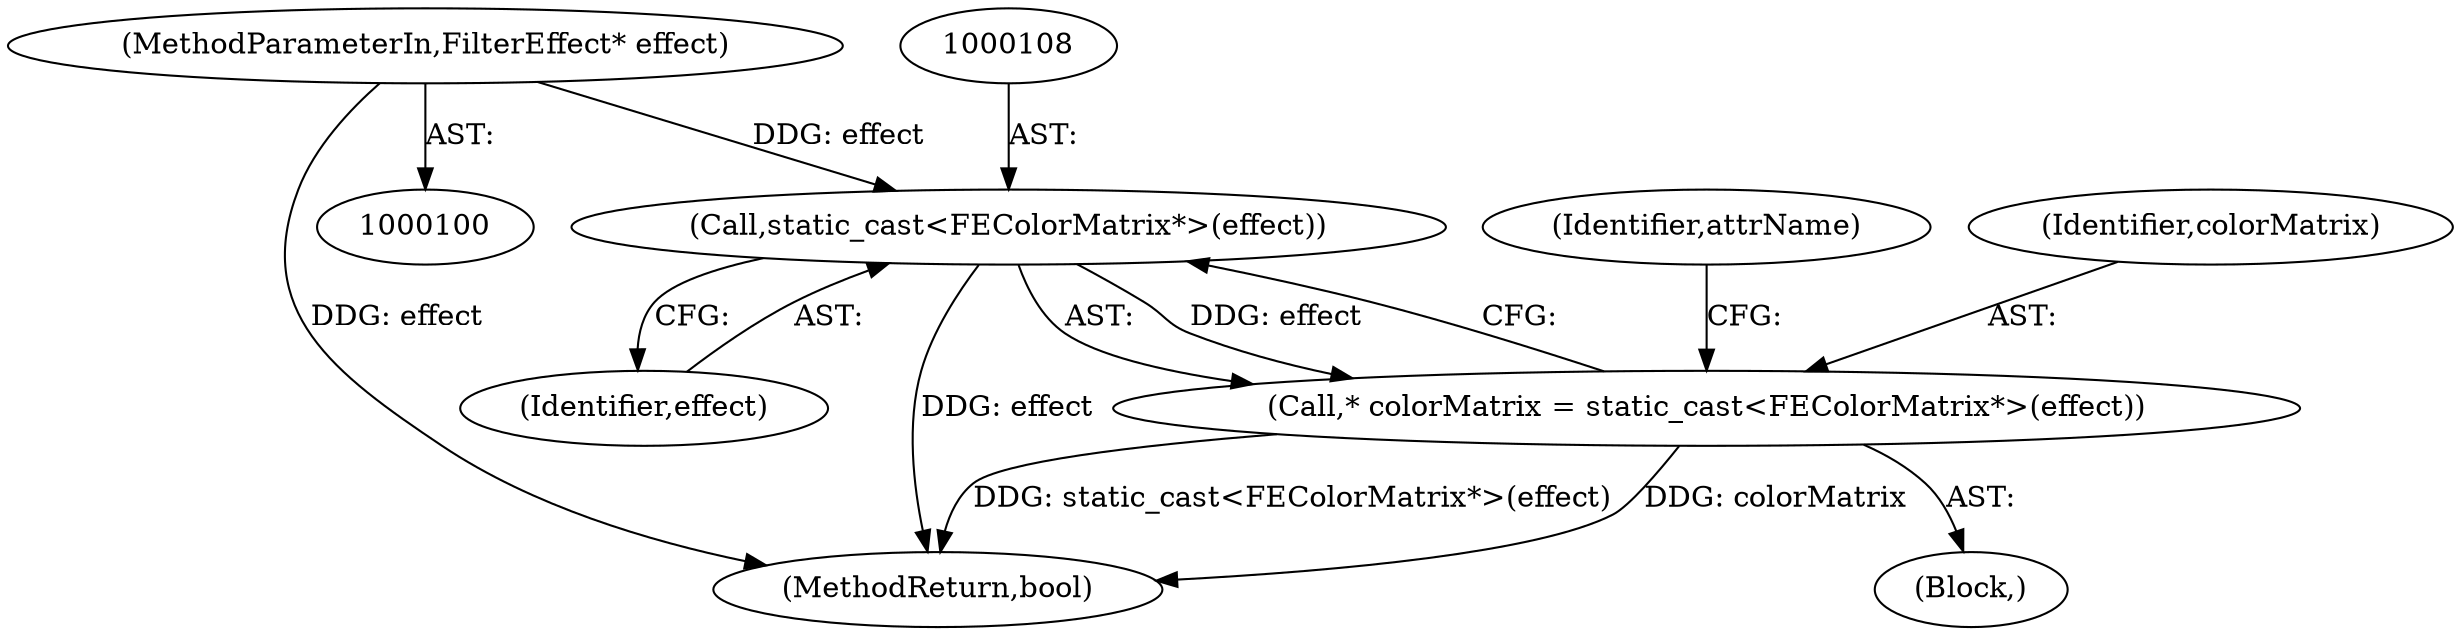 digraph "0_Chrome_c1edcafcbe5b8fa20d7e1adb2d1a5322924d8df0@pointer" {
"1000101" [label="(MethodParameterIn,FilterEffect* effect)"];
"1000107" [label="(Call,static_cast<FEColorMatrix*>(effect))"];
"1000105" [label="(Call,* colorMatrix = static_cast<FEColorMatrix*>(effect))"];
"1000107" [label="(Call,static_cast<FEColorMatrix*>(effect))"];
"1000109" [label="(Identifier,effect)"];
"1000127" [label="(MethodReturn,bool)"];
"1000112" [label="(Identifier,attrName)"];
"1000105" [label="(Call,* colorMatrix = static_cast<FEColorMatrix*>(effect))"];
"1000103" [label="(Block,)"];
"1000106" [label="(Identifier,colorMatrix)"];
"1000101" [label="(MethodParameterIn,FilterEffect* effect)"];
"1000101" -> "1000100"  [label="AST: "];
"1000101" -> "1000127"  [label="DDG: effect"];
"1000101" -> "1000107"  [label="DDG: effect"];
"1000107" -> "1000105"  [label="AST: "];
"1000107" -> "1000109"  [label="CFG: "];
"1000108" -> "1000107"  [label="AST: "];
"1000109" -> "1000107"  [label="AST: "];
"1000105" -> "1000107"  [label="CFG: "];
"1000107" -> "1000127"  [label="DDG: effect"];
"1000107" -> "1000105"  [label="DDG: effect"];
"1000105" -> "1000103"  [label="AST: "];
"1000106" -> "1000105"  [label="AST: "];
"1000112" -> "1000105"  [label="CFG: "];
"1000105" -> "1000127"  [label="DDG: static_cast<FEColorMatrix*>(effect)"];
"1000105" -> "1000127"  [label="DDG: colorMatrix"];
}

